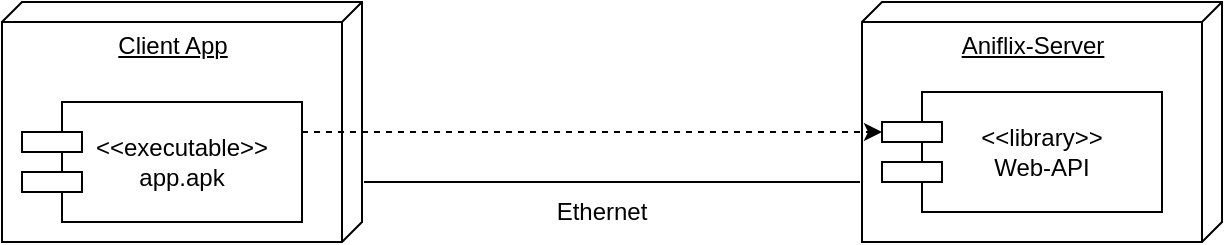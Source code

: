 <mxfile version="12.3.3" type="device" pages="1"><diagram id="9fTi5hJesl_c1nrJU8oc" name="Page-1"><mxGraphModel dx="854" dy="419" grid="1" gridSize="10" guides="1" tooltips="1" connect="1" arrows="1" fold="1" page="1" pageScale="1" pageWidth="827" pageHeight="1169" math="0" shadow="0"><root><mxCell id="0"/><mxCell id="1" parent="0"/><mxCell id="K6vdhn70LGmhX1r08aLp-1" value="Client App" style="verticalAlign=top;align=center;spacingTop=8;spacingLeft=2;spacingRight=12;shape=cube;size=10;direction=south;fontStyle=4;html=1;" vertex="1" parent="1"><mxGeometry x="100" y="60" width="180" height="120" as="geometry"/></mxCell><mxCell id="K6vdhn70LGmhX1r08aLp-2" value="Aniflix-Server" style="verticalAlign=top;align=center;spacingTop=8;spacingLeft=2;spacingRight=12;shape=cube;size=10;direction=south;fontStyle=4;html=1;" vertex="1" parent="1"><mxGeometry x="530" y="60" width="180" height="120" as="geometry"/></mxCell><mxCell id="K6vdhn70LGmhX1r08aLp-4" value="&amp;lt;&amp;lt;executable&amp;gt;&amp;gt;&lt;br&gt;app.apk" style="rounded=0;whiteSpace=wrap;html=1;" vertex="1" parent="1"><mxGeometry x="130" y="110" width="120" height="60" as="geometry"/></mxCell><mxCell id="K6vdhn70LGmhX1r08aLp-5" value="" style="rounded=0;whiteSpace=wrap;html=1;" vertex="1" parent="1"><mxGeometry x="110" y="125" width="30" height="10" as="geometry"/></mxCell><mxCell id="K6vdhn70LGmhX1r08aLp-6" value="" style="rounded=0;whiteSpace=wrap;html=1;" vertex="1" parent="1"><mxGeometry x="110" y="145" width="30" height="10" as="geometry"/></mxCell><mxCell id="K6vdhn70LGmhX1r08aLp-7" value="&amp;lt;&amp;lt;library&amp;gt;&amp;gt;&lt;br&gt;Web-API" style="rounded=0;whiteSpace=wrap;html=1;" vertex="1" parent="1"><mxGeometry x="560" y="105" width="120" height="60" as="geometry"/></mxCell><mxCell id="K6vdhn70LGmhX1r08aLp-8" value="" style="rounded=0;whiteSpace=wrap;html=1;" vertex="1" parent="1"><mxGeometry x="540" y="120" width="30" height="10" as="geometry"/></mxCell><mxCell id="K6vdhn70LGmhX1r08aLp-9" value="" style="rounded=0;whiteSpace=wrap;html=1;" vertex="1" parent="1"><mxGeometry x="540" y="140" width="30" height="10" as="geometry"/></mxCell><mxCell id="K6vdhn70LGmhX1r08aLp-11" value="" style="endArrow=classic;html=1;exitX=1;exitY=0.25;exitDx=0;exitDy=0;entryX=0;entryY=0.5;entryDx=0;entryDy=0;dashed=1;" edge="1" parent="1" source="K6vdhn70LGmhX1r08aLp-4" target="K6vdhn70LGmhX1r08aLp-8"><mxGeometry width="50" height="50" relative="1" as="geometry"><mxPoint x="320" y="130" as="sourcePoint"/><mxPoint x="370" y="80" as="targetPoint"/></mxGeometry></mxCell><mxCell id="K6vdhn70LGmhX1r08aLp-13" value="" style="endArrow=none;html=1;" edge="1" parent="1"><mxGeometry width="50" height="50" relative="1" as="geometry"><mxPoint x="281" y="150" as="sourcePoint"/><mxPoint x="529" y="150" as="targetPoint"/></mxGeometry></mxCell><mxCell id="K6vdhn70LGmhX1r08aLp-15" value="Ethernet" style="text;html=1;strokeColor=none;fillColor=none;align=center;verticalAlign=middle;whiteSpace=wrap;rounded=0;" vertex="1" parent="1"><mxGeometry x="380" y="155" width="40" height="20" as="geometry"/></mxCell></root></mxGraphModel></diagram></mxfile>